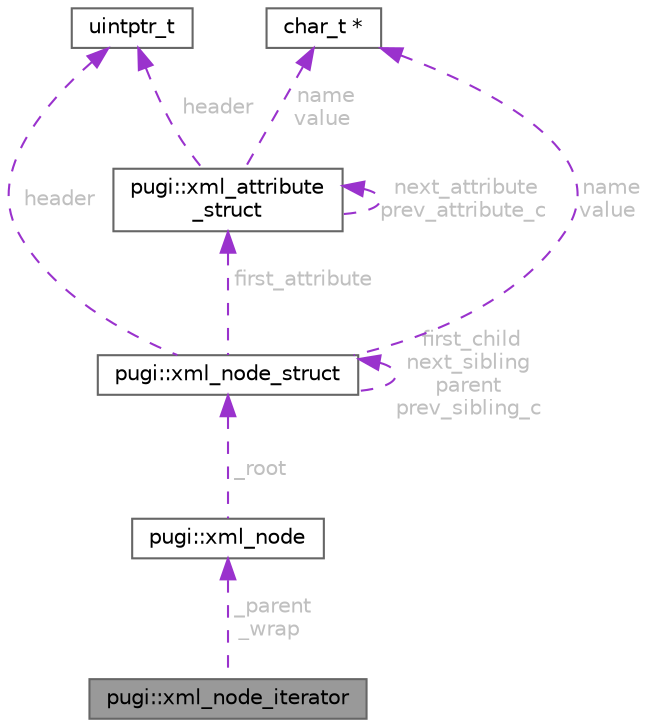 digraph "pugi::xml_node_iterator"
{
 // INTERACTIVE_SVG=YES
 // LATEX_PDF_SIZE
  bgcolor="transparent";
  edge [fontname=Helvetica,fontsize=10,labelfontname=Helvetica,labelfontsize=10];
  node [fontname=Helvetica,fontsize=10,shape=box,height=0.2,width=0.4];
  Node1 [id="Node000001",label="pugi::xml_node_iterator",height=0.2,width=0.4,color="gray40", fillcolor="grey60", style="filled", fontcolor="black",tooltip=" "];
  Node2 -> Node1 [id="edge1_Node000001_Node000002",dir="back",color="darkorchid3",style="dashed",tooltip=" ",label=" _parent\n_wrap",fontcolor="grey" ];
  Node2 [id="Node000002",label="pugi::xml_node",height=0.2,width=0.4,color="gray40", fillcolor="white", style="filled",URL="$db/d65/classpugi_1_1xml__node.html",tooltip=" "];
  Node3 -> Node2 [id="edge2_Node000002_Node000003",dir="back",color="darkorchid3",style="dashed",tooltip=" ",label=" _root",fontcolor="grey" ];
  Node3 [id="Node000003",label="pugi::xml_node_struct",height=0.2,width=0.4,color="gray40", fillcolor="white", style="filled",URL="$d8/d05/structpugi_1_1xml__node__struct.html",tooltip=" "];
  Node4 -> Node3 [id="edge3_Node000003_Node000004",dir="back",color="darkorchid3",style="dashed",tooltip=" ",label=" header",fontcolor="grey" ];
  Node4 [id="Node000004",label="uintptr_t",height=0.2,width=0.4,color="gray40", fillcolor="white", style="filled",tooltip=" "];
  Node5 -> Node3 [id="edge4_Node000003_Node000005",dir="back",color="darkorchid3",style="dashed",tooltip=" ",label=" name\nvalue",fontcolor="grey" ];
  Node5 [id="Node000005",label="char_t *",height=0.2,width=0.4,color="gray40", fillcolor="white", style="filled",tooltip=" "];
  Node3 -> Node3 [id="edge5_Node000003_Node000003",dir="back",color="darkorchid3",style="dashed",tooltip=" ",label=" first_child\nnext_sibling\nparent\nprev_sibling_c",fontcolor="grey" ];
  Node6 -> Node3 [id="edge6_Node000003_Node000006",dir="back",color="darkorchid3",style="dashed",tooltip=" ",label=" first_attribute",fontcolor="grey" ];
  Node6 [id="Node000006",label="pugi::xml_attribute\l_struct",height=0.2,width=0.4,color="gray40", fillcolor="white", style="filled",URL="$df/da1/structpugi_1_1xml__attribute__struct.html",tooltip=" "];
  Node4 -> Node6 [id="edge7_Node000006_Node000004",dir="back",color="darkorchid3",style="dashed",tooltip=" ",label=" header",fontcolor="grey" ];
  Node5 -> Node6 [id="edge8_Node000006_Node000005",dir="back",color="darkorchid3",style="dashed",tooltip=" ",label=" name\nvalue",fontcolor="grey" ];
  Node6 -> Node6 [id="edge9_Node000006_Node000006",dir="back",color="darkorchid3",style="dashed",tooltip=" ",label=" next_attribute\nprev_attribute_c",fontcolor="grey" ];
}
